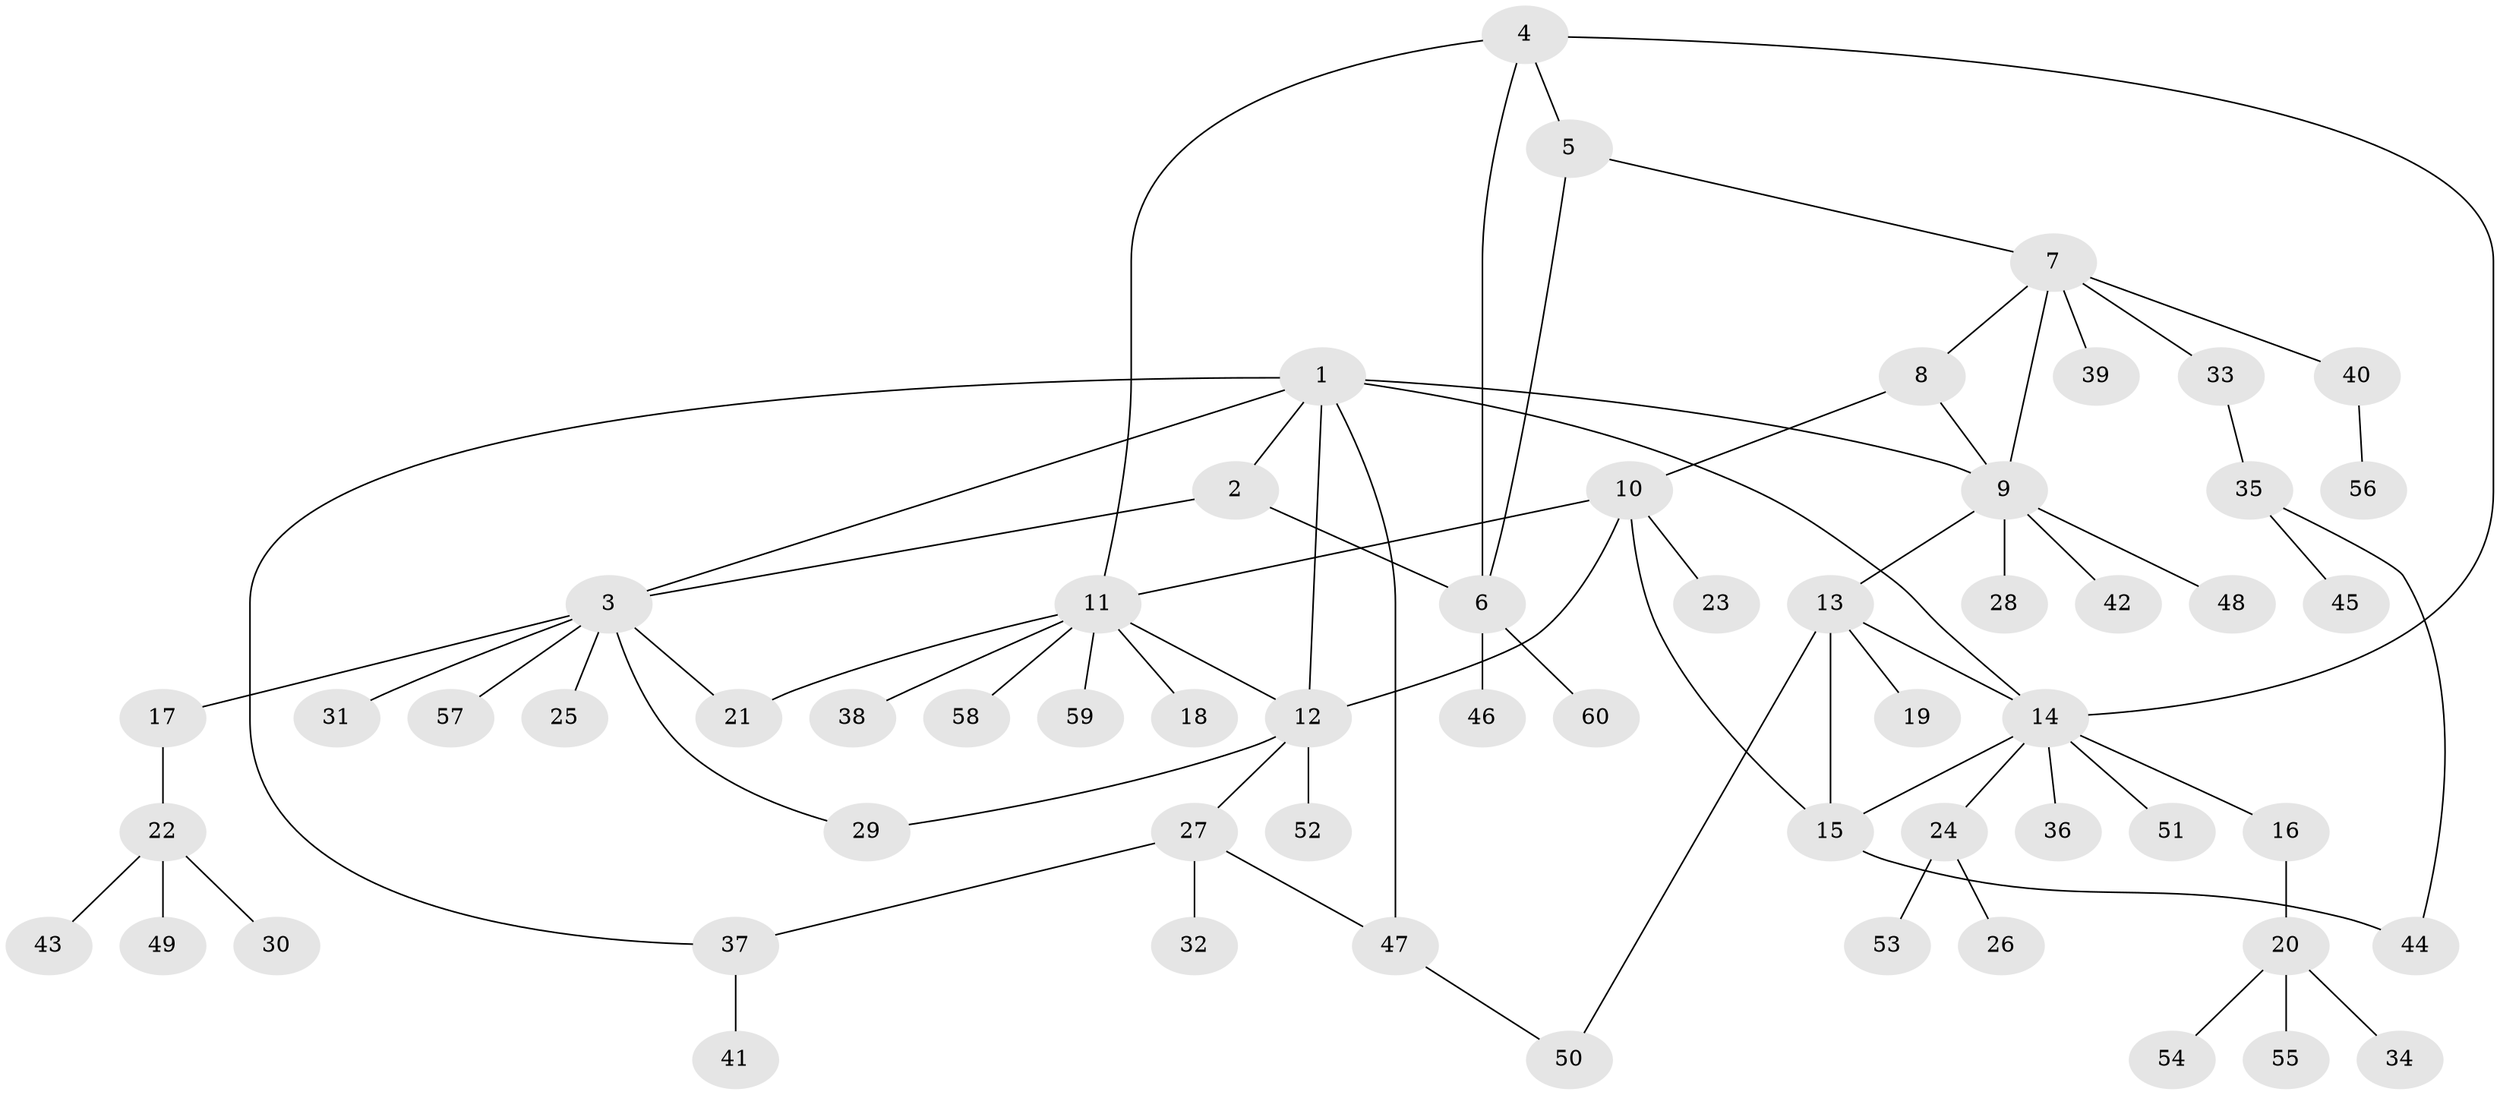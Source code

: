 // coarse degree distribution, {4: 0.05555555555555555, 6: 0.1388888888888889, 7: 0.05555555555555555, 1: 0.6111111111111112, 2: 0.1111111111111111, 8: 0.027777777777777776}
// Generated by graph-tools (version 1.1) at 2025/57/03/04/25 21:57:40]
// undirected, 60 vertices, 76 edges
graph export_dot {
graph [start="1"]
  node [color=gray90,style=filled];
  1;
  2;
  3;
  4;
  5;
  6;
  7;
  8;
  9;
  10;
  11;
  12;
  13;
  14;
  15;
  16;
  17;
  18;
  19;
  20;
  21;
  22;
  23;
  24;
  25;
  26;
  27;
  28;
  29;
  30;
  31;
  32;
  33;
  34;
  35;
  36;
  37;
  38;
  39;
  40;
  41;
  42;
  43;
  44;
  45;
  46;
  47;
  48;
  49;
  50;
  51;
  52;
  53;
  54;
  55;
  56;
  57;
  58;
  59;
  60;
  1 -- 2;
  1 -- 3;
  1 -- 9;
  1 -- 12;
  1 -- 14;
  1 -- 37;
  1 -- 47;
  2 -- 3;
  2 -- 6;
  3 -- 17;
  3 -- 21;
  3 -- 25;
  3 -- 29;
  3 -- 31;
  3 -- 57;
  4 -- 5;
  4 -- 6;
  4 -- 11;
  4 -- 14;
  5 -- 6;
  5 -- 7;
  6 -- 46;
  6 -- 60;
  7 -- 8;
  7 -- 9;
  7 -- 33;
  7 -- 39;
  7 -- 40;
  8 -- 9;
  8 -- 10;
  9 -- 13;
  9 -- 28;
  9 -- 42;
  9 -- 48;
  10 -- 11;
  10 -- 12;
  10 -- 15;
  10 -- 23;
  11 -- 12;
  11 -- 18;
  11 -- 21;
  11 -- 38;
  11 -- 58;
  11 -- 59;
  12 -- 27;
  12 -- 29;
  12 -- 52;
  13 -- 14;
  13 -- 15;
  13 -- 19;
  13 -- 50;
  14 -- 15;
  14 -- 16;
  14 -- 24;
  14 -- 36;
  14 -- 51;
  15 -- 44;
  16 -- 20;
  17 -- 22;
  20 -- 34;
  20 -- 54;
  20 -- 55;
  22 -- 30;
  22 -- 43;
  22 -- 49;
  24 -- 26;
  24 -- 53;
  27 -- 32;
  27 -- 37;
  27 -- 47;
  33 -- 35;
  35 -- 44;
  35 -- 45;
  37 -- 41;
  40 -- 56;
  47 -- 50;
}
